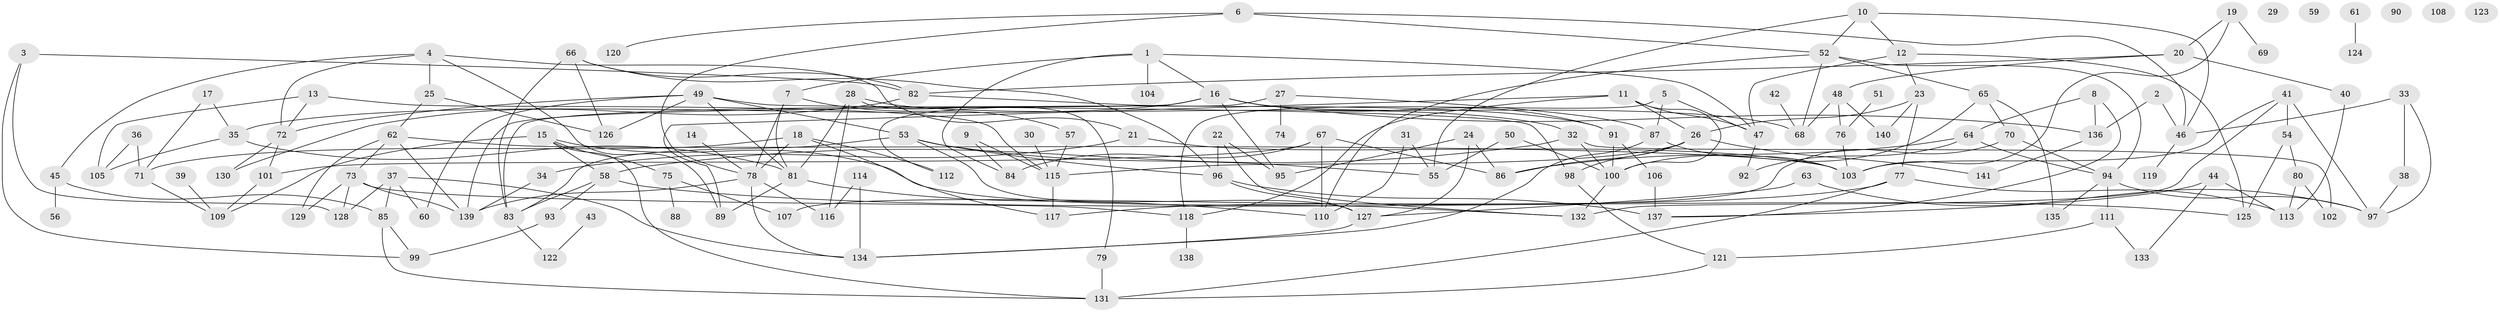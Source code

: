// Generated by graph-tools (version 1.1) at 2025/13/03/09/25 04:13:09]
// undirected, 141 vertices, 226 edges
graph export_dot {
graph [start="1"]
  node [color=gray90,style=filled];
  1;
  2;
  3;
  4;
  5;
  6;
  7;
  8;
  9;
  10;
  11;
  12;
  13;
  14;
  15;
  16;
  17;
  18;
  19;
  20;
  21;
  22;
  23;
  24;
  25;
  26;
  27;
  28;
  29;
  30;
  31;
  32;
  33;
  34;
  35;
  36;
  37;
  38;
  39;
  40;
  41;
  42;
  43;
  44;
  45;
  46;
  47;
  48;
  49;
  50;
  51;
  52;
  53;
  54;
  55;
  56;
  57;
  58;
  59;
  60;
  61;
  62;
  63;
  64;
  65;
  66;
  67;
  68;
  69;
  70;
  71;
  72;
  73;
  74;
  75;
  76;
  77;
  78;
  79;
  80;
  81;
  82;
  83;
  84;
  85;
  86;
  87;
  88;
  89;
  90;
  91;
  92;
  93;
  94;
  95;
  96;
  97;
  98;
  99;
  100;
  101;
  102;
  103;
  104;
  105;
  106;
  107;
  108;
  109;
  110;
  111;
  112;
  113;
  114;
  115;
  116;
  117;
  118;
  119;
  120;
  121;
  122;
  123;
  124;
  125;
  126;
  127;
  128;
  129;
  130;
  131;
  132;
  133;
  134;
  135;
  136;
  137;
  138;
  139;
  140;
  141;
  1 -- 7;
  1 -- 16;
  1 -- 47;
  1 -- 84;
  1 -- 104;
  2 -- 46;
  2 -- 136;
  3 -- 82;
  3 -- 99;
  3 -- 128;
  4 -- 21;
  4 -- 25;
  4 -- 45;
  4 -- 72;
  4 -- 89;
  5 -- 47;
  5 -- 87;
  5 -- 118;
  6 -- 46;
  6 -- 52;
  6 -- 78;
  6 -- 120;
  7 -- 57;
  7 -- 78;
  7 -- 81;
  8 -- 64;
  8 -- 136;
  8 -- 137;
  9 -- 84;
  9 -- 115;
  10 -- 12;
  10 -- 46;
  10 -- 52;
  10 -- 55;
  11 -- 26;
  11 -- 47;
  11 -- 89;
  11 -- 100;
  11 -- 118;
  12 -- 23;
  12 -- 47;
  12 -- 125;
  13 -- 72;
  13 -- 105;
  13 -- 115;
  14 -- 78;
  15 -- 58;
  15 -- 75;
  15 -- 109;
  15 -- 131;
  15 -- 132;
  16 -- 35;
  16 -- 68;
  16 -- 83;
  16 -- 91;
  16 -- 95;
  16 -- 136;
  16 -- 139;
  17 -- 35;
  17 -- 71;
  18 -- 71;
  18 -- 78;
  18 -- 112;
  18 -- 117;
  19 -- 20;
  19 -- 69;
  19 -- 103;
  20 -- 40;
  20 -- 48;
  20 -- 82;
  21 -- 34;
  21 -- 103;
  22 -- 95;
  22 -- 96;
  22 -- 132;
  23 -- 26;
  23 -- 77;
  23 -- 140;
  24 -- 86;
  24 -- 95;
  24 -- 127;
  25 -- 62;
  25 -- 126;
  26 -- 86;
  26 -- 98;
  26 -- 115;
  26 -- 141;
  27 -- 74;
  27 -- 87;
  27 -- 112;
  28 -- 32;
  28 -- 79;
  28 -- 81;
  28 -- 116;
  30 -- 115;
  31 -- 55;
  31 -- 110;
  32 -- 58;
  32 -- 100;
  32 -- 102;
  33 -- 38;
  33 -- 46;
  33 -- 97;
  34 -- 139;
  35 -- 81;
  35 -- 105;
  36 -- 71;
  36 -- 105;
  37 -- 60;
  37 -- 85;
  37 -- 128;
  37 -- 134;
  38 -- 97;
  39 -- 109;
  40 -- 113;
  41 -- 54;
  41 -- 97;
  41 -- 103;
  41 -- 132;
  42 -- 68;
  43 -- 122;
  44 -- 113;
  44 -- 133;
  44 -- 137;
  45 -- 56;
  45 -- 85;
  46 -- 119;
  47 -- 92;
  48 -- 68;
  48 -- 76;
  48 -- 140;
  49 -- 53;
  49 -- 60;
  49 -- 72;
  49 -- 81;
  49 -- 98;
  49 -- 126;
  50 -- 55;
  50 -- 100;
  51 -- 76;
  52 -- 65;
  52 -- 68;
  52 -- 94;
  52 -- 110;
  53 -- 55;
  53 -- 83;
  53 -- 96;
  53 -- 127;
  54 -- 80;
  54 -- 125;
  57 -- 115;
  58 -- 83;
  58 -- 93;
  58 -- 125;
  61 -- 124;
  62 -- 73;
  62 -- 103;
  62 -- 129;
  62 -- 139;
  63 -- 97;
  63 -- 127;
  64 -- 86;
  64 -- 92;
  64 -- 94;
  65 -- 70;
  65 -- 100;
  65 -- 135;
  66 -- 82;
  66 -- 83;
  66 -- 96;
  66 -- 126;
  67 -- 84;
  67 -- 86;
  67 -- 101;
  67 -- 110;
  70 -- 94;
  70 -- 107;
  71 -- 109;
  72 -- 101;
  72 -- 130;
  73 -- 118;
  73 -- 128;
  73 -- 129;
  73 -- 139;
  75 -- 88;
  75 -- 107;
  76 -- 103;
  77 -- 113;
  77 -- 117;
  77 -- 131;
  78 -- 116;
  78 -- 134;
  78 -- 139;
  79 -- 131;
  80 -- 102;
  80 -- 113;
  81 -- 89;
  81 -- 110;
  82 -- 91;
  82 -- 130;
  83 -- 122;
  85 -- 99;
  85 -- 131;
  87 -- 103;
  87 -- 134;
  91 -- 100;
  91 -- 106;
  93 -- 99;
  94 -- 97;
  94 -- 111;
  94 -- 135;
  96 -- 127;
  96 -- 137;
  98 -- 121;
  100 -- 132;
  101 -- 109;
  106 -- 137;
  111 -- 121;
  111 -- 133;
  114 -- 116;
  114 -- 134;
  115 -- 117;
  118 -- 138;
  121 -- 131;
  127 -- 134;
  136 -- 141;
}
